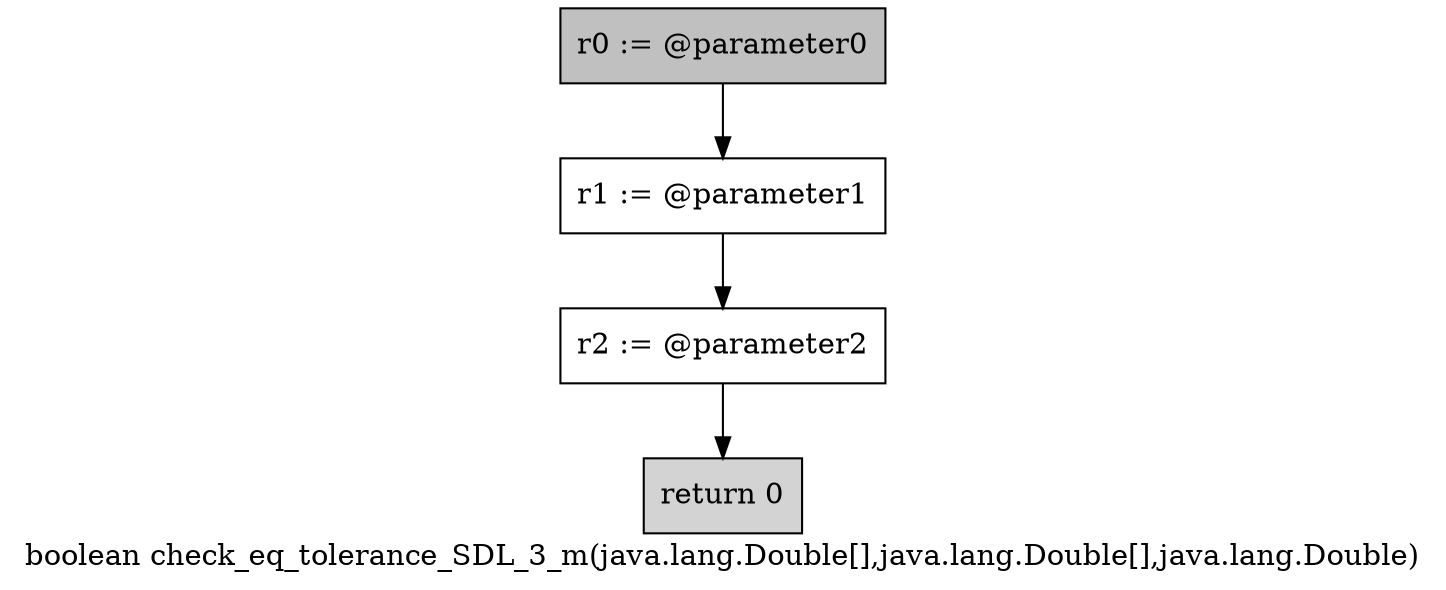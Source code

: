 digraph "boolean check_eq_tolerance_SDL_3_m(java.lang.Double[],java.lang.Double[],java.lang.Double)" {
    label="boolean check_eq_tolerance_SDL_3_m(java.lang.Double[],java.lang.Double[],java.lang.Double)";
    node [shape=box];
    "0" [style=filled,fillcolor=gray,label="r0 := @parameter0",];
    "1" [label="r1 := @parameter1",];
    "0"->"1";
    "2" [label="r2 := @parameter2",];
    "1"->"2";
    "3" [style=filled,fillcolor=lightgray,label="return 0",];
    "2"->"3";
}
